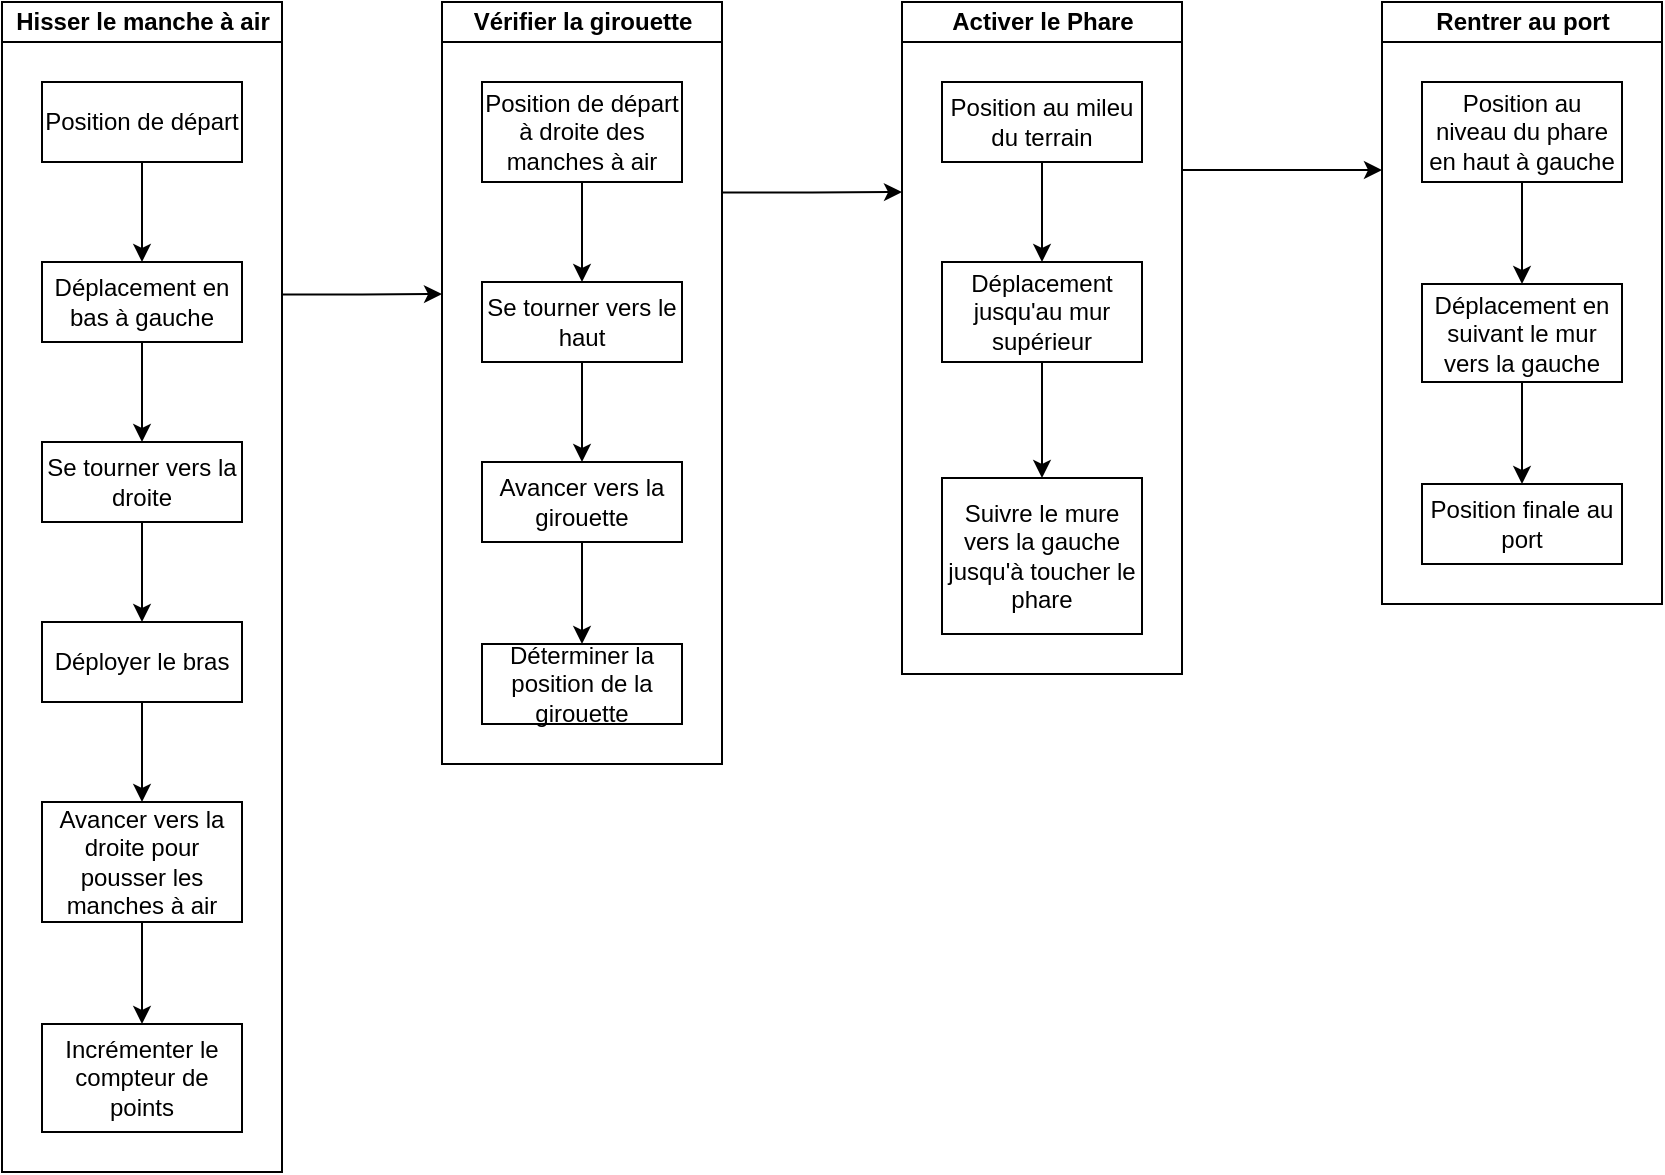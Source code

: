 <mxfile version="14.1.8" type="device"><diagram name="Page-1" id="b520641d-4fe3-3701-9064-5fc419738815"><mxGraphModel dx="1422" dy="815" grid="1" gridSize="10" guides="1" tooltips="1" connect="1" arrows="1" fold="1" page="1" pageScale="1" pageWidth="1100" pageHeight="850" background="#ffffff" math="0" shadow="0"><root><mxCell id="0"/><mxCell id="1" parent="0"/><mxCell id="34-NWPNkM-1pkdX04OjV-107" style="edgeStyle=orthogonalEdgeStyle;rounded=0;orthogonalLoop=1;jettySize=auto;html=1;exitX=1;exitY=0.25;exitDx=0;exitDy=0;" edge="1" parent="1" source="34-NWPNkM-1pkdX04OjV-44"><mxGeometry relative="1" as="geometry"><mxPoint x="330" y="416" as="targetPoint"/></mxGeometry></mxCell><mxCell id="34-NWPNkM-1pkdX04OjV-44" value="Hisser le manche à air" style="swimlane;html=1;startSize=20;horizontal=1;childLayout=flowLayout;flowOrientation=north;resizable=0;interRankCellSpacing=50;containerType=tree;" vertex="1" parent="1"><mxGeometry x="110" y="270" width="140" height="585" as="geometry"/></mxCell><mxCell id="34-NWPNkM-1pkdX04OjV-45" value="Position de départ" style="whiteSpace=wrap;html=1;" vertex="1" parent="34-NWPNkM-1pkdX04OjV-44"><mxGeometry x="20" y="40" width="100" height="40" as="geometry"/></mxCell><mxCell id="34-NWPNkM-1pkdX04OjV-46" value="Déplacement en bas à gauche" style="whiteSpace=wrap;html=1;" vertex="1" parent="34-NWPNkM-1pkdX04OjV-44"><mxGeometry x="20" y="130" width="100" height="40" as="geometry"/></mxCell><mxCell id="34-NWPNkM-1pkdX04OjV-47" value="" style="html=1;curved=1;noEdgeStyle=1;orthogonal=1;" edge="1" parent="34-NWPNkM-1pkdX04OjV-44" source="34-NWPNkM-1pkdX04OjV-45" target="34-NWPNkM-1pkdX04OjV-46"><mxGeometry relative="1" as="geometry"><Array as="points"><mxPoint x="70" y="92"/><mxPoint x="70" y="118"/></Array></mxGeometry></mxCell><mxCell id="34-NWPNkM-1pkdX04OjV-89" value="" style="html=1;curved=1;noEdgeStyle=1;orthogonal=1;" edge="1" target="34-NWPNkM-1pkdX04OjV-90" source="34-NWPNkM-1pkdX04OjV-46" parent="34-NWPNkM-1pkdX04OjV-44"><mxGeometry relative="1" as="geometry"><mxPoint x="300" y="590" as="sourcePoint"/><Array as="points"><mxPoint x="70" y="182"/><mxPoint x="70" y="208"/></Array></mxGeometry></mxCell><mxCell id="34-NWPNkM-1pkdX04OjV-90" value="Se tourner vers la droite" style="whiteSpace=wrap;html=1;" vertex="1" parent="34-NWPNkM-1pkdX04OjV-44"><mxGeometry x="20" y="220" width="100" height="40" as="geometry"/></mxCell><mxCell id="34-NWPNkM-1pkdX04OjV-98" value="" style="html=1;curved=1;noEdgeStyle=1;orthogonal=1;" edge="1" target="34-NWPNkM-1pkdX04OjV-99" source="34-NWPNkM-1pkdX04OjV-90" parent="34-NWPNkM-1pkdX04OjV-44"><mxGeometry relative="1" as="geometry"><mxPoint x="280" y="640" as="sourcePoint"/><Array as="points"><mxPoint x="70" y="272"/><mxPoint x="70" y="298"/></Array></mxGeometry></mxCell><mxCell id="34-NWPNkM-1pkdX04OjV-99" value="Déployer le bras" style="whiteSpace=wrap;html=1;" vertex="1" parent="34-NWPNkM-1pkdX04OjV-44"><mxGeometry x="20" y="310" width="100" height="40" as="geometry"/></mxCell><mxCell id="34-NWPNkM-1pkdX04OjV-100" value="" style="html=1;curved=1;noEdgeStyle=1;orthogonal=1;" edge="1" target="34-NWPNkM-1pkdX04OjV-101" source="34-NWPNkM-1pkdX04OjV-99" parent="34-NWPNkM-1pkdX04OjV-44"><mxGeometry relative="1" as="geometry"><mxPoint x="260" y="690" as="sourcePoint"/><Array as="points"><mxPoint x="70" y="362"/><mxPoint x="70" y="388"/></Array></mxGeometry></mxCell><mxCell id="34-NWPNkM-1pkdX04OjV-101" value="Avancer vers la droite pour pousser les manches à air" style="whiteSpace=wrap;html=1;" vertex="1" parent="34-NWPNkM-1pkdX04OjV-44"><mxGeometry x="20" y="400" width="100" height="60" as="geometry"/></mxCell><mxCell id="34-NWPNkM-1pkdX04OjV-102" value="" style="html=1;curved=1;noEdgeStyle=1;orthogonal=1;" edge="1" target="34-NWPNkM-1pkdX04OjV-103" source="34-NWPNkM-1pkdX04OjV-101" parent="34-NWPNkM-1pkdX04OjV-44"><mxGeometry relative="1" as="geometry"><mxPoint x="240" y="740" as="sourcePoint"/><Array as="points"><mxPoint x="70" y="472"/><mxPoint x="70" y="498"/></Array></mxGeometry></mxCell><mxCell id="34-NWPNkM-1pkdX04OjV-103" value="Incrémenter le compteur de points" style="whiteSpace=wrap;html=1;" vertex="1" parent="34-NWPNkM-1pkdX04OjV-44"><mxGeometry x="20" y="511" width="100" height="54" as="geometry"/></mxCell><mxCell id="34-NWPNkM-1pkdX04OjV-108" style="edgeStyle=orthogonalEdgeStyle;rounded=0;orthogonalLoop=1;jettySize=auto;html=1;exitX=1;exitY=0.25;exitDx=0;exitDy=0;" edge="1" parent="1" source="34-NWPNkM-1pkdX04OjV-54"><mxGeometry relative="1" as="geometry"><mxPoint x="560" y="365" as="targetPoint"/></mxGeometry></mxCell><mxCell id="34-NWPNkM-1pkdX04OjV-54" value="Vérifier la girouette" style="swimlane;html=1;startSize=20;horizontal=1;childLayout=flowLayout;flowOrientation=north;resizable=0;interRankCellSpacing=50;containerType=tree;" vertex="1" parent="1"><mxGeometry x="330" y="270" width="140" height="381" as="geometry"/></mxCell><mxCell id="34-NWPNkM-1pkdX04OjV-55" value="Position de départ à droite des manches à air" style="whiteSpace=wrap;html=1;" vertex="1" parent="34-NWPNkM-1pkdX04OjV-54"><mxGeometry x="20" y="40" width="100" height="50" as="geometry"/></mxCell><mxCell id="34-NWPNkM-1pkdX04OjV-56" value="Se tourner vers le haut" style="whiteSpace=wrap;html=1;" vertex="1" parent="34-NWPNkM-1pkdX04OjV-54"><mxGeometry x="20" y="140" width="100" height="40" as="geometry"/></mxCell><mxCell id="34-NWPNkM-1pkdX04OjV-57" value="" style="html=1;curved=1;noEdgeStyle=1;orthogonal=1;" edge="1" parent="34-NWPNkM-1pkdX04OjV-54" source="34-NWPNkM-1pkdX04OjV-55" target="34-NWPNkM-1pkdX04OjV-56"><mxGeometry relative="1" as="geometry"><Array as="points"><mxPoint x="70" y="102"/><mxPoint x="70" y="128"/></Array></mxGeometry></mxCell><mxCell id="34-NWPNkM-1pkdX04OjV-85" value="" style="html=1;curved=1;noEdgeStyle=1;orthogonal=1;" edge="1" target="34-NWPNkM-1pkdX04OjV-86" source="34-NWPNkM-1pkdX04OjV-56" parent="34-NWPNkM-1pkdX04OjV-54"><mxGeometry relative="1" as="geometry"><Array as="points"><mxPoint x="70" y="192"/><mxPoint x="70" y="218"/></Array><mxPoint x="720" y="589" as="sourcePoint"/></mxGeometry></mxCell><mxCell id="34-NWPNkM-1pkdX04OjV-86" value="Avancer vers la girouette" style="whiteSpace=wrap;html=1;" vertex="1" parent="34-NWPNkM-1pkdX04OjV-54"><mxGeometry x="20" y="230" width="100" height="40" as="geometry"/></mxCell><mxCell id="34-NWPNkM-1pkdX04OjV-87" value="" style="html=1;curved=1;noEdgeStyle=1;orthogonal=1;" edge="1" target="34-NWPNkM-1pkdX04OjV-88" source="34-NWPNkM-1pkdX04OjV-86" parent="34-NWPNkM-1pkdX04OjV-54"><mxGeometry relative="1" as="geometry"><Array as="points"><mxPoint x="70" y="282"/><mxPoint x="70" y="308"/></Array><mxPoint x="700" y="639" as="sourcePoint"/></mxGeometry></mxCell><mxCell id="34-NWPNkM-1pkdX04OjV-88" value="Déterminer la position de la girouette" style="whiteSpace=wrap;html=1;" vertex="1" parent="34-NWPNkM-1pkdX04OjV-54"><mxGeometry x="20" y="321" width="100" height="40" as="geometry"/></mxCell><mxCell id="34-NWPNkM-1pkdX04OjV-109" style="edgeStyle=orthogonalEdgeStyle;rounded=0;orthogonalLoop=1;jettySize=auto;html=1;exitX=1;exitY=0.25;exitDx=0;exitDy=0;" edge="1" parent="1" source="34-NWPNkM-1pkdX04OjV-63"><mxGeometry relative="1" as="geometry"><mxPoint x="800" y="354" as="targetPoint"/></mxGeometry></mxCell><mxCell id="34-NWPNkM-1pkdX04OjV-63" value="Activer le Phare" style="swimlane;html=1;startSize=20;horizontal=1;childLayout=flowLayout;flowOrientation=north;resizable=0;interRankCellSpacing=50;containerType=tree;" vertex="1" parent="1"><mxGeometry x="560" y="270" width="140" height="336" as="geometry"/></mxCell><mxCell id="34-NWPNkM-1pkdX04OjV-64" value="Position au mileu du terrain" style="whiteSpace=wrap;html=1;" vertex="1" parent="34-NWPNkM-1pkdX04OjV-63"><mxGeometry x="20" y="40" width="100" height="40" as="geometry"/></mxCell><mxCell id="34-NWPNkM-1pkdX04OjV-65" value="Déplacement jusqu'au mur supérieur" style="whiteSpace=wrap;html=1;" vertex="1" parent="34-NWPNkM-1pkdX04OjV-63"><mxGeometry x="20" y="130" width="100" height="50" as="geometry"/></mxCell><mxCell id="34-NWPNkM-1pkdX04OjV-66" value="" style="html=1;curved=1;noEdgeStyle=1;orthogonal=1;" edge="1" parent="34-NWPNkM-1pkdX04OjV-63" source="34-NWPNkM-1pkdX04OjV-64" target="34-NWPNkM-1pkdX04OjV-65"><mxGeometry relative="1" as="geometry"><Array as="points"><mxPoint x="70" y="92"/><mxPoint x="70" y="118"/></Array></mxGeometry></mxCell><mxCell id="34-NWPNkM-1pkdX04OjV-93" value="" style="html=1;curved=1;noEdgeStyle=1;orthogonal=1;" edge="1" target="34-NWPNkM-1pkdX04OjV-94" source="34-NWPNkM-1pkdX04OjV-65" parent="34-NWPNkM-1pkdX04OjV-63"><mxGeometry relative="1" as="geometry"><Array as="points"><mxPoint x="70" y="192"/><mxPoint x="70" y="218"/></Array><mxPoint x="1100" y="590" as="sourcePoint"/></mxGeometry></mxCell><mxCell id="34-NWPNkM-1pkdX04OjV-94" value="Suivre le mure vers la gauche jusqu'à toucher le phare" style="whiteSpace=wrap;html=1;" vertex="1" parent="34-NWPNkM-1pkdX04OjV-63"><mxGeometry x="20" y="238" width="100" height="78" as="geometry"/></mxCell><mxCell id="34-NWPNkM-1pkdX04OjV-74" value="Rentrer au port" style="swimlane;html=1;startSize=20;horizontal=1;childLayout=flowLayout;flowOrientation=north;resizable=0;interRankCellSpacing=50;containerType=tree;" vertex="1" parent="1"><mxGeometry x="800" y="270" width="140" height="301" as="geometry"/></mxCell><mxCell id="34-NWPNkM-1pkdX04OjV-75" value="Position au niveau du phare en haut à gauche" style="whiteSpace=wrap;html=1;" vertex="1" parent="34-NWPNkM-1pkdX04OjV-74"><mxGeometry x="20" y="40" width="100" height="50" as="geometry"/></mxCell><mxCell id="34-NWPNkM-1pkdX04OjV-76" value="Déplacement en suivant le mur vers la gauche" style="whiteSpace=wrap;html=1;" vertex="1" parent="34-NWPNkM-1pkdX04OjV-74"><mxGeometry x="20" y="141" width="100" height="49" as="geometry"/></mxCell><mxCell id="34-NWPNkM-1pkdX04OjV-77" value="" style="html=1;curved=1;noEdgeStyle=1;orthogonal=1;" edge="1" parent="34-NWPNkM-1pkdX04OjV-74" source="34-NWPNkM-1pkdX04OjV-75" target="34-NWPNkM-1pkdX04OjV-76"><mxGeometry relative="1" as="geometry"><Array as="points"><mxPoint x="70" y="102"/><mxPoint x="70" y="128"/></Array></mxGeometry></mxCell><mxCell id="34-NWPNkM-1pkdX04OjV-96" value="" style="html=1;curved=1;noEdgeStyle=1;orthogonal=1;" edge="1" target="34-NWPNkM-1pkdX04OjV-97" source="34-NWPNkM-1pkdX04OjV-76" parent="34-NWPNkM-1pkdX04OjV-74"><mxGeometry relative="1" as="geometry"><Array as="points"><mxPoint x="70" y="203"/><mxPoint x="70" y="229"/></Array><mxPoint x="1460" y="549" as="sourcePoint"/></mxGeometry></mxCell><mxCell id="34-NWPNkM-1pkdX04OjV-97" value="Position finale au port" style="whiteSpace=wrap;html=1;" vertex="1" parent="34-NWPNkM-1pkdX04OjV-74"><mxGeometry x="20" y="241" width="100" height="40" as="geometry"/></mxCell></root></mxGraphModel></diagram></mxfile>